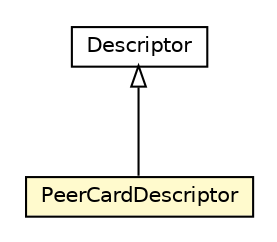 #!/usr/local/bin/dot
#
# Class diagram 
# Generated by UMLGraph version R5_6-24-gf6e263 (http://www.umlgraph.org/)
#

digraph G {
	edge [fontname="Helvetica",fontsize=10,labelfontname="Helvetica",labelfontsize=10];
	node [fontname="Helvetica",fontsize=10,shape=plaintext];
	nodesep=0.25;
	ranksep=0.5;
	// org.universAAL.ontology.sysinfo.PeerCardDescriptor
	c282920 [label=<<table title="org.universAAL.ontology.sysinfo.PeerCardDescriptor" border="0" cellborder="1" cellspacing="0" cellpadding="2" port="p" bgcolor="lemonChiffon" href="./PeerCardDescriptor.html">
		<tr><td><table border="0" cellspacing="0" cellpadding="1">
<tr><td align="center" balign="center"> PeerCardDescriptor </td></tr>
		</table></td></tr>
		</table>>, URL="./PeerCardDescriptor.html", fontname="Helvetica", fontcolor="black", fontsize=10.0];
	// org.universAAL.ontology.sysinfo.Descriptor
	c282923 [label=<<table title="org.universAAL.ontology.sysinfo.Descriptor" border="0" cellborder="1" cellspacing="0" cellpadding="2" port="p" href="./Descriptor.html">
		<tr><td><table border="0" cellspacing="0" cellpadding="1">
<tr><td align="center" balign="center"> Descriptor </td></tr>
		</table></td></tr>
		</table>>, URL="./Descriptor.html", fontname="Helvetica", fontcolor="black", fontsize=10.0];
	//org.universAAL.ontology.sysinfo.PeerCardDescriptor extends org.universAAL.ontology.sysinfo.Descriptor
	c282923:p -> c282920:p [dir=back,arrowtail=empty];
}

